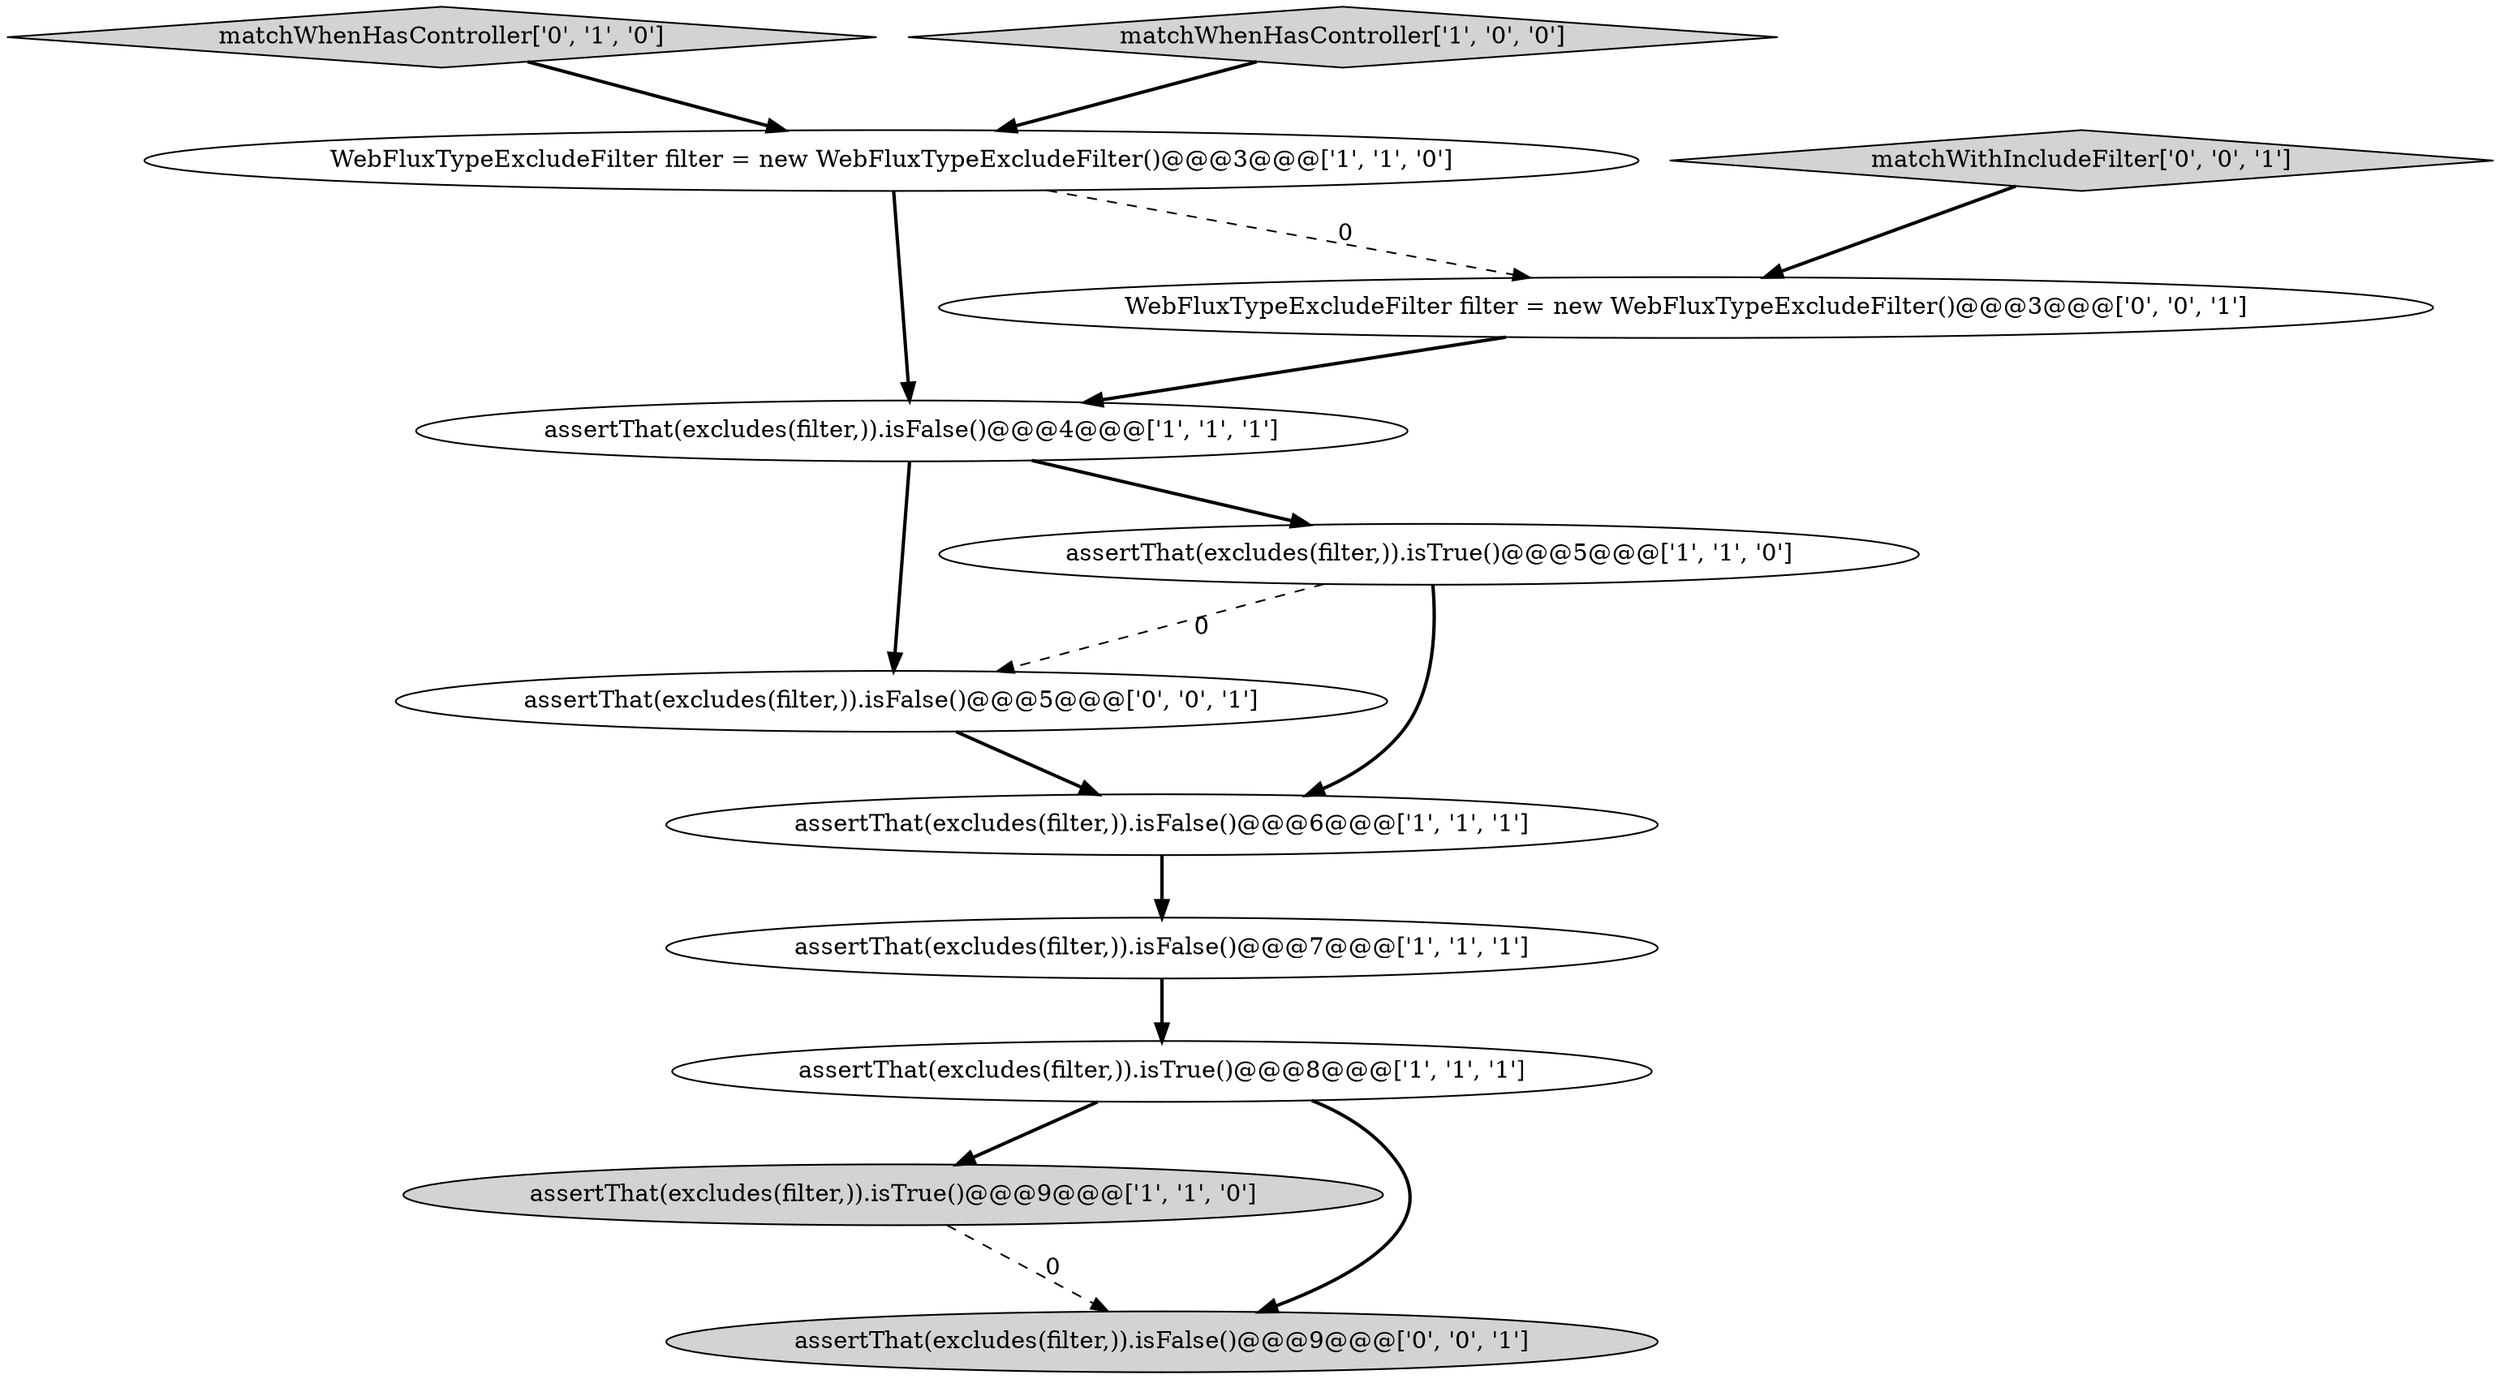 digraph {
10 [style = filled, label = "WebFluxTypeExcludeFilter filter = new WebFluxTypeExcludeFilter()@@@3@@@['0', '0', '1']", fillcolor = white, shape = ellipse image = "AAA0AAABBB3BBB"];
11 [style = filled, label = "matchWithIncludeFilter['0', '0', '1']", fillcolor = lightgray, shape = diamond image = "AAA0AAABBB3BBB"];
5 [style = filled, label = "assertThat(excludes(filter,)).isFalse()@@@6@@@['1', '1', '1']", fillcolor = white, shape = ellipse image = "AAA0AAABBB1BBB"];
7 [style = filled, label = "WebFluxTypeExcludeFilter filter = new WebFluxTypeExcludeFilter()@@@3@@@['1', '1', '0']", fillcolor = white, shape = ellipse image = "AAA0AAABBB1BBB"];
8 [style = filled, label = "matchWhenHasController['0', '1', '0']", fillcolor = lightgray, shape = diamond image = "AAA0AAABBB2BBB"];
4 [style = filled, label = "matchWhenHasController['1', '0', '0']", fillcolor = lightgray, shape = diamond image = "AAA0AAABBB1BBB"];
2 [style = filled, label = "assertThat(excludes(filter,)).isTrue()@@@9@@@['1', '1', '0']", fillcolor = lightgray, shape = ellipse image = "AAA0AAABBB1BBB"];
12 [style = filled, label = "assertThat(excludes(filter,)).isFalse()@@@5@@@['0', '0', '1']", fillcolor = white, shape = ellipse image = "AAA0AAABBB3BBB"];
0 [style = filled, label = "assertThat(excludes(filter,)).isFalse()@@@4@@@['1', '1', '1']", fillcolor = white, shape = ellipse image = "AAA0AAABBB1BBB"];
9 [style = filled, label = "assertThat(excludes(filter,)).isFalse()@@@9@@@['0', '0', '1']", fillcolor = lightgray, shape = ellipse image = "AAA0AAABBB3BBB"];
6 [style = filled, label = "assertThat(excludes(filter,)).isTrue()@@@8@@@['1', '1', '1']", fillcolor = white, shape = ellipse image = "AAA0AAABBB1BBB"];
3 [style = filled, label = "assertThat(excludes(filter,)).isFalse()@@@7@@@['1', '1', '1']", fillcolor = white, shape = ellipse image = "AAA0AAABBB1BBB"];
1 [style = filled, label = "assertThat(excludes(filter,)).isTrue()@@@5@@@['1', '1', '0']", fillcolor = white, shape = ellipse image = "AAA0AAABBB1BBB"];
1->5 [style = bold, label=""];
5->3 [style = bold, label=""];
7->10 [style = dashed, label="0"];
1->12 [style = dashed, label="0"];
3->6 [style = bold, label=""];
7->0 [style = bold, label=""];
0->12 [style = bold, label=""];
12->5 [style = bold, label=""];
6->9 [style = bold, label=""];
2->9 [style = dashed, label="0"];
11->10 [style = bold, label=""];
0->1 [style = bold, label=""];
4->7 [style = bold, label=""];
10->0 [style = bold, label=""];
8->7 [style = bold, label=""];
6->2 [style = bold, label=""];
}
